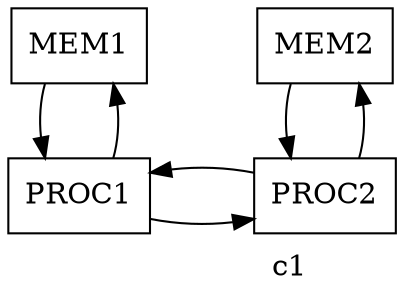 digraph G {
node [shape=box];
{rank = same;MEM1;MEM2;}
{rank = same;PROC1;PROC2;}
nodesep=0.7;
MEM1 -> PROC1;
PROC1 -> MEM1;
PROC1 -> PROC2 [taillabel="\n             c1"];
PROC2 -> PROC1;
PROC2 -> MEM2;
MEM2 -> PROC2;
}